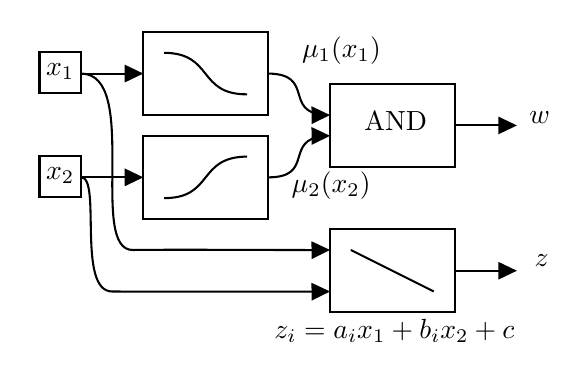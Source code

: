 

\tikzset{every picture/.style={line width=0.75pt}} %set default line width to 0.75pt        

\begin{tikzpicture}[x=0.75pt,y=0.75pt,yscale=-1,xscale=1]
%uncomment if require: \path (0,176); %set diagram left start at 0, and has height of 176

%Shape: Rectangle [id:dp23489486900098178] 
\draw   (11,21.55) -- (31,21.55) -- (31,41.55) -- (11,41.55) -- cycle ;

%Shape: Rectangle [id:dp49037756489716533] 
\draw   (61,12) -- (121,12) -- (121,52) -- (61,52) -- cycle ;
%Shape: Rectangle [id:dp0014553573478088833] 
\draw   (11,71.55) -- (31,71.55) -- (31,91.55) -- (11,91.55) -- cycle ;

%Shape: Rectangle [id:dp6789882428812553] 
\draw   (61,62) -- (121,62) -- (121,102) -- (61,102) -- cycle ;
%Shape: Boxed Bezier Curve [id:dp8895793757253787] 
\draw    (71,22) .. controls (95,22.12) and (87,42.12) .. (111,42) ;
%Shape: Boxed Bezier Curve [id:dp35027516994671326] 
\draw    (111,72) .. controls (87,72.12) and (95,92.12) .. (71,92) ;
%Straight Lines [id:da08809431484746155] 
\draw    (31,32) -- (58,32) ;
\draw [shift={(61,32)}, rotate = 180] [fill={rgb, 255:red, 0; green, 0; blue, 0 }  ][line width=0.08]  [draw opacity=0] (8.93,-4.29) -- (0,0) -- (8.93,4.29) -- cycle    ;
%Straight Lines [id:da20917516698384064] 
\draw    (31,82) -- (58,82) ;
\draw [shift={(61,82)}, rotate = 180] [fill={rgb, 255:red, 0; green, 0; blue, 0 }  ][line width=0.08]  [draw opacity=0] (8.93,-4.29) -- (0,0) -- (8.93,4.29) -- cycle    ;
%Curve Lines [id:da5841304913780851] 
\draw    (121,32) .. controls (143.92,32.12) and (128.53,50.37) .. (148.01,51.9) ;
\draw [shift={(151,52)}, rotate = 539.7] [fill={rgb, 255:red, 0; green, 0; blue, 0 }  ][line width=0.08]  [draw opacity=0] (8.93,-4.29) -- (0,0) -- (8.93,4.29) -- cycle    ;
%Curve Lines [id:da0822540172591375] 
\draw    (121,82) .. controls (143.92,82.12) and (128.53,63.88) .. (148.01,62.13) ;
\draw [shift={(151,62)}, rotate = 539.7] [fill={rgb, 255:red, 0; green, 0; blue, 0 }  ][line width=0.08]  [draw opacity=0] (8.93,-4.29) -- (0,0) -- (8.93,4.29) -- cycle    ;
%Straight Lines [id:da7746892305244926] 
\draw    (211,57) -- (238,57) ;
\draw [shift={(241,57)}, rotate = 180] [fill={rgb, 255:red, 0; green, 0; blue, 0 }  ][line width=0.08]  [draw opacity=0] (8.93,-4.29) -- (0,0) -- (8.93,4.29) -- cycle    ;
%Shape: Rectangle [id:dp29357118360135237] 
\draw   (151,107) -- (211,107) -- (211,147) -- (151,147) -- cycle ;
%Straight Lines [id:da17396127407022544] 
\draw    (161,117) -- (201,137) ;

%Straight Lines [id:da5710252772770608] 
\draw    (211,127) -- (238,127) ;
\draw [shift={(241,127)}, rotate = 180] [fill={rgb, 255:red, 0; green, 0; blue, 0 }  ][line width=0.08]  [draw opacity=0] (8.93,-4.29) -- (0,0) -- (8.93,4.29) -- cycle    ;
%Curve Lines [id:da8988992077073796] 
\draw    (31,32) .. controls (59.8,32.1) and (34.2,117.3) .. (56,117) .. controls (76.49,116.72) and (130.91,117.08) .. (148.17,117.02) ;
\draw [shift={(151,117)}, rotate = 539.45] [fill={rgb, 255:red, 0; green, 0; blue, 0 }  ][line width=0.08]  [draw opacity=0] (8.93,-4.29) -- (0,0) -- (8.93,4.29) -- cycle    ;
%Curve Lines [id:da10722725804214917] 
\draw    (31,82) .. controls (41,81.7) and (28.8,136.9) .. (46,137) .. controls (62.17,137.09) and (129.23,137.12) .. (148.02,137.02) ;
\draw [shift={(151,137)}, rotate = 539.45] [fill={rgb, 255:red, 0; green, 0; blue, 0 }  ][line width=0.08]  [draw opacity=0] (8.93,-4.29) -- (0,0) -- (8.93,4.29) -- cycle    ;
%Shape: Rectangle [id:dp6939005017310709] 
\draw   (151,37) -- (211,37) -- (211,77) -- (151,77) -- cycle ;


% Text Node
\draw (21,31) node    {$x_{1}$};
% Text Node
\draw (21,81) node    {$x_{2}$};
% Text Node
\draw (156.5,21) node    {$\mu _{1}( x_{1})$};
% Text Node
\draw (252,53) node    {$w$};
% Text Node
\draw (151.5,86) node    {$\mu _{2}( x_{2})$};
% Text Node
\draw (253,122) node    {$z$};
% Text Node
\draw (166,49) node [anchor=north west][inner sep=0.75pt]   [align=left] {AND};
% Text Node
\draw (182,156) node    {$z_{i} =a_{i} x_{1} +b_{i} x_{2} +c$};


\end{tikzpicture}
